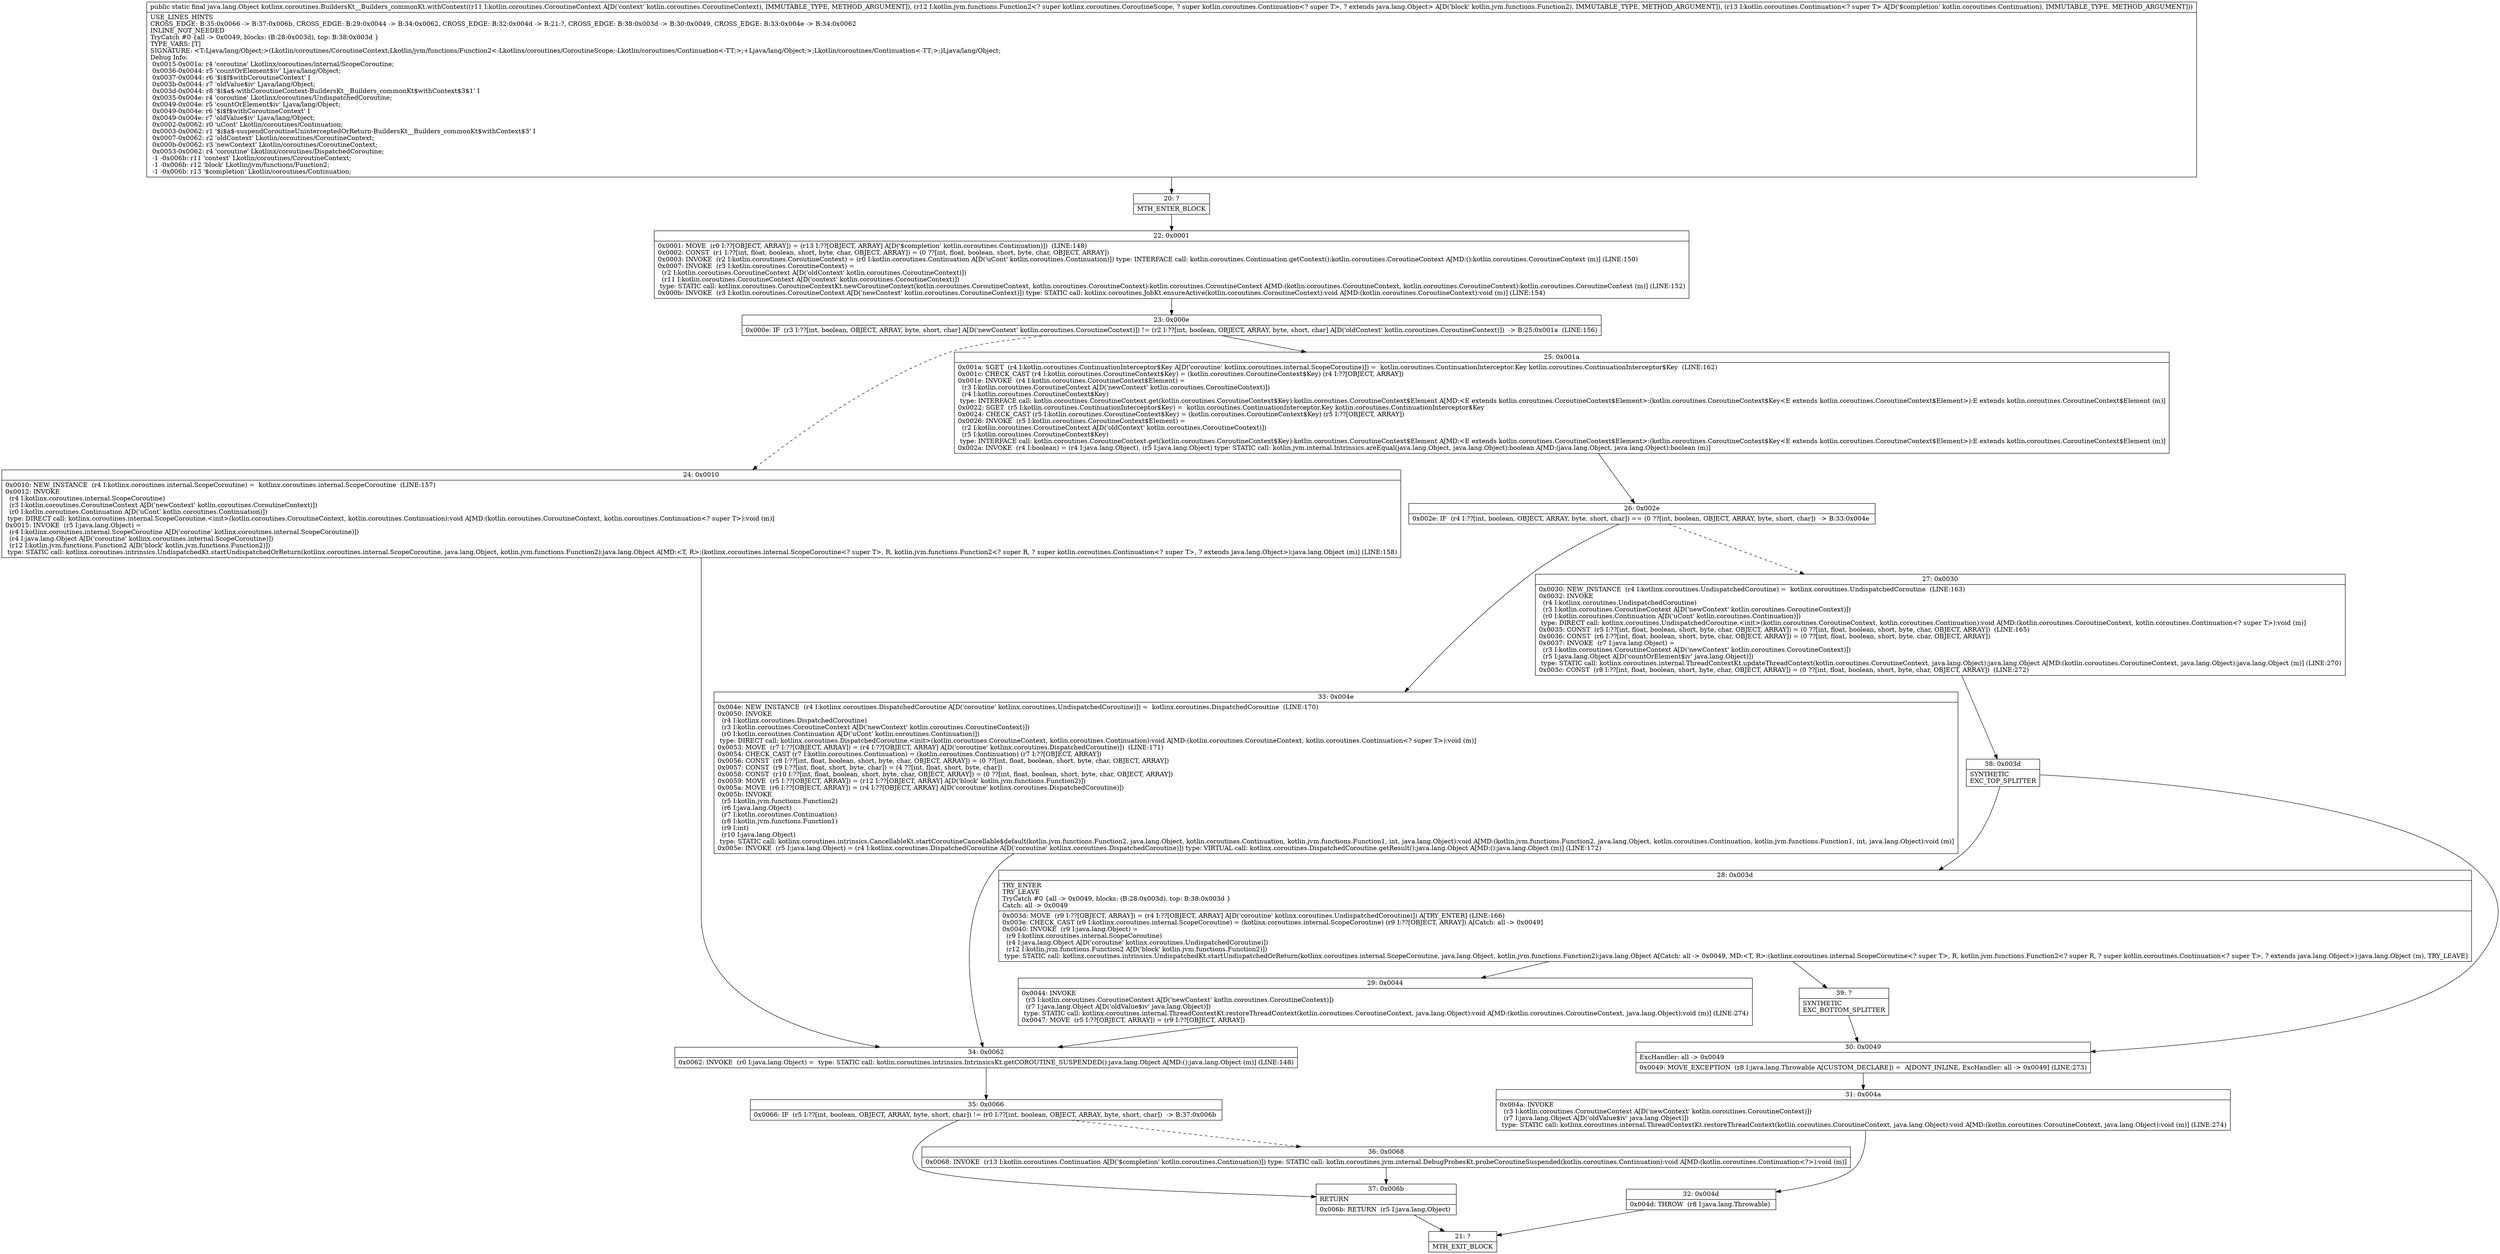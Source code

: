 digraph "CFG forkotlinx.coroutines.BuildersKt__Builders_commonKt.withContext(Lkotlin\/coroutines\/CoroutineContext;Lkotlin\/jvm\/functions\/Function2;Lkotlin\/coroutines\/Continuation;)Ljava\/lang\/Object;" {
Node_20 [shape=record,label="{20\:\ ?|MTH_ENTER_BLOCK\l}"];
Node_22 [shape=record,label="{22\:\ 0x0001|0x0001: MOVE  (r0 I:??[OBJECT, ARRAY]) = (r13 I:??[OBJECT, ARRAY] A[D('$completion' kotlin.coroutines.Continuation)])  (LINE:148)\l0x0002: CONST  (r1 I:??[int, float, boolean, short, byte, char, OBJECT, ARRAY]) = (0 ??[int, float, boolean, short, byte, char, OBJECT, ARRAY]) \l0x0003: INVOKE  (r2 I:kotlin.coroutines.CoroutineContext) = (r0 I:kotlin.coroutines.Continuation A[D('uCont' kotlin.coroutines.Continuation)]) type: INTERFACE call: kotlin.coroutines.Continuation.getContext():kotlin.coroutines.CoroutineContext A[MD:():kotlin.coroutines.CoroutineContext (m)] (LINE:150)\l0x0007: INVOKE  (r3 I:kotlin.coroutines.CoroutineContext) = \l  (r2 I:kotlin.coroutines.CoroutineContext A[D('oldContext' kotlin.coroutines.CoroutineContext)])\l  (r11 I:kotlin.coroutines.CoroutineContext A[D('context' kotlin.coroutines.CoroutineContext)])\l type: STATIC call: kotlinx.coroutines.CoroutineContextKt.newCoroutineContext(kotlin.coroutines.CoroutineContext, kotlin.coroutines.CoroutineContext):kotlin.coroutines.CoroutineContext A[MD:(kotlin.coroutines.CoroutineContext, kotlin.coroutines.CoroutineContext):kotlin.coroutines.CoroutineContext (m)] (LINE:152)\l0x000b: INVOKE  (r3 I:kotlin.coroutines.CoroutineContext A[D('newContext' kotlin.coroutines.CoroutineContext)]) type: STATIC call: kotlinx.coroutines.JobKt.ensureActive(kotlin.coroutines.CoroutineContext):void A[MD:(kotlin.coroutines.CoroutineContext):void (m)] (LINE:154)\l}"];
Node_23 [shape=record,label="{23\:\ 0x000e|0x000e: IF  (r3 I:??[int, boolean, OBJECT, ARRAY, byte, short, char] A[D('newContext' kotlin.coroutines.CoroutineContext)]) != (r2 I:??[int, boolean, OBJECT, ARRAY, byte, short, char] A[D('oldContext' kotlin.coroutines.CoroutineContext)])  \-\> B:25:0x001a  (LINE:156)\l}"];
Node_24 [shape=record,label="{24\:\ 0x0010|0x0010: NEW_INSTANCE  (r4 I:kotlinx.coroutines.internal.ScopeCoroutine) =  kotlinx.coroutines.internal.ScopeCoroutine  (LINE:157)\l0x0012: INVOKE  \l  (r4 I:kotlinx.coroutines.internal.ScopeCoroutine)\l  (r3 I:kotlin.coroutines.CoroutineContext A[D('newContext' kotlin.coroutines.CoroutineContext)])\l  (r0 I:kotlin.coroutines.Continuation A[D('uCont' kotlin.coroutines.Continuation)])\l type: DIRECT call: kotlinx.coroutines.internal.ScopeCoroutine.\<init\>(kotlin.coroutines.CoroutineContext, kotlin.coroutines.Continuation):void A[MD:(kotlin.coroutines.CoroutineContext, kotlin.coroutines.Continuation\<? super T\>):void (m)]\l0x0015: INVOKE  (r5 I:java.lang.Object) = \l  (r4 I:kotlinx.coroutines.internal.ScopeCoroutine A[D('coroutine' kotlinx.coroutines.internal.ScopeCoroutine)])\l  (r4 I:java.lang.Object A[D('coroutine' kotlinx.coroutines.internal.ScopeCoroutine)])\l  (r12 I:kotlin.jvm.functions.Function2 A[D('block' kotlin.jvm.functions.Function2)])\l type: STATIC call: kotlinx.coroutines.intrinsics.UndispatchedKt.startUndispatchedOrReturn(kotlinx.coroutines.internal.ScopeCoroutine, java.lang.Object, kotlin.jvm.functions.Function2):java.lang.Object A[MD:\<T, R\>:(kotlinx.coroutines.internal.ScopeCoroutine\<? super T\>, R, kotlin.jvm.functions.Function2\<? super R, ? super kotlin.coroutines.Continuation\<? super T\>, ? extends java.lang.Object\>):java.lang.Object (m)] (LINE:158)\l}"];
Node_34 [shape=record,label="{34\:\ 0x0062|0x0062: INVOKE  (r0 I:java.lang.Object) =  type: STATIC call: kotlin.coroutines.intrinsics.IntrinsicsKt.getCOROUTINE_SUSPENDED():java.lang.Object A[MD:():java.lang.Object (m)] (LINE:148)\l}"];
Node_35 [shape=record,label="{35\:\ 0x0066|0x0066: IF  (r5 I:??[int, boolean, OBJECT, ARRAY, byte, short, char]) != (r0 I:??[int, boolean, OBJECT, ARRAY, byte, short, char])  \-\> B:37:0x006b \l}"];
Node_36 [shape=record,label="{36\:\ 0x0068|0x0068: INVOKE  (r13 I:kotlin.coroutines.Continuation A[D('$completion' kotlin.coroutines.Continuation)]) type: STATIC call: kotlin.coroutines.jvm.internal.DebugProbesKt.probeCoroutineSuspended(kotlin.coroutines.Continuation):void A[MD:(kotlin.coroutines.Continuation\<?\>):void (m)]\l}"];
Node_37 [shape=record,label="{37\:\ 0x006b|RETURN\l|0x006b: RETURN  (r5 I:java.lang.Object) \l}"];
Node_21 [shape=record,label="{21\:\ ?|MTH_EXIT_BLOCK\l}"];
Node_25 [shape=record,label="{25\:\ 0x001a|0x001a: SGET  (r4 I:kotlin.coroutines.ContinuationInterceptor$Key A[D('coroutine' kotlinx.coroutines.internal.ScopeCoroutine)]) =  kotlin.coroutines.ContinuationInterceptor.Key kotlin.coroutines.ContinuationInterceptor$Key  (LINE:162)\l0x001c: CHECK_CAST (r4 I:kotlin.coroutines.CoroutineContext$Key) = (kotlin.coroutines.CoroutineContext$Key) (r4 I:??[OBJECT, ARRAY]) \l0x001e: INVOKE  (r4 I:kotlin.coroutines.CoroutineContext$Element) = \l  (r3 I:kotlin.coroutines.CoroutineContext A[D('newContext' kotlin.coroutines.CoroutineContext)])\l  (r4 I:kotlin.coroutines.CoroutineContext$Key)\l type: INTERFACE call: kotlin.coroutines.CoroutineContext.get(kotlin.coroutines.CoroutineContext$Key):kotlin.coroutines.CoroutineContext$Element A[MD:\<E extends kotlin.coroutines.CoroutineContext$Element\>:(kotlin.coroutines.CoroutineContext$Key\<E extends kotlin.coroutines.CoroutineContext$Element\>):E extends kotlin.coroutines.CoroutineContext$Element (m)]\l0x0022: SGET  (r5 I:kotlin.coroutines.ContinuationInterceptor$Key) =  kotlin.coroutines.ContinuationInterceptor.Key kotlin.coroutines.ContinuationInterceptor$Key \l0x0024: CHECK_CAST (r5 I:kotlin.coroutines.CoroutineContext$Key) = (kotlin.coroutines.CoroutineContext$Key) (r5 I:??[OBJECT, ARRAY]) \l0x0026: INVOKE  (r5 I:kotlin.coroutines.CoroutineContext$Element) = \l  (r2 I:kotlin.coroutines.CoroutineContext A[D('oldContext' kotlin.coroutines.CoroutineContext)])\l  (r5 I:kotlin.coroutines.CoroutineContext$Key)\l type: INTERFACE call: kotlin.coroutines.CoroutineContext.get(kotlin.coroutines.CoroutineContext$Key):kotlin.coroutines.CoroutineContext$Element A[MD:\<E extends kotlin.coroutines.CoroutineContext$Element\>:(kotlin.coroutines.CoroutineContext$Key\<E extends kotlin.coroutines.CoroutineContext$Element\>):E extends kotlin.coroutines.CoroutineContext$Element (m)]\l0x002a: INVOKE  (r4 I:boolean) = (r4 I:java.lang.Object), (r5 I:java.lang.Object) type: STATIC call: kotlin.jvm.internal.Intrinsics.areEqual(java.lang.Object, java.lang.Object):boolean A[MD:(java.lang.Object, java.lang.Object):boolean (m)]\l}"];
Node_26 [shape=record,label="{26\:\ 0x002e|0x002e: IF  (r4 I:??[int, boolean, OBJECT, ARRAY, byte, short, char]) == (0 ??[int, boolean, OBJECT, ARRAY, byte, short, char])  \-\> B:33:0x004e \l}"];
Node_27 [shape=record,label="{27\:\ 0x0030|0x0030: NEW_INSTANCE  (r4 I:kotlinx.coroutines.UndispatchedCoroutine) =  kotlinx.coroutines.UndispatchedCoroutine  (LINE:163)\l0x0032: INVOKE  \l  (r4 I:kotlinx.coroutines.UndispatchedCoroutine)\l  (r3 I:kotlin.coroutines.CoroutineContext A[D('newContext' kotlin.coroutines.CoroutineContext)])\l  (r0 I:kotlin.coroutines.Continuation A[D('uCont' kotlin.coroutines.Continuation)])\l type: DIRECT call: kotlinx.coroutines.UndispatchedCoroutine.\<init\>(kotlin.coroutines.CoroutineContext, kotlin.coroutines.Continuation):void A[MD:(kotlin.coroutines.CoroutineContext, kotlin.coroutines.Continuation\<? super T\>):void (m)]\l0x0035: CONST  (r5 I:??[int, float, boolean, short, byte, char, OBJECT, ARRAY]) = (0 ??[int, float, boolean, short, byte, char, OBJECT, ARRAY])  (LINE:165)\l0x0036: CONST  (r6 I:??[int, float, boolean, short, byte, char, OBJECT, ARRAY]) = (0 ??[int, float, boolean, short, byte, char, OBJECT, ARRAY]) \l0x0037: INVOKE  (r7 I:java.lang.Object) = \l  (r3 I:kotlin.coroutines.CoroutineContext A[D('newContext' kotlin.coroutines.CoroutineContext)])\l  (r5 I:java.lang.Object A[D('countOrElement$iv' java.lang.Object)])\l type: STATIC call: kotlinx.coroutines.internal.ThreadContextKt.updateThreadContext(kotlin.coroutines.CoroutineContext, java.lang.Object):java.lang.Object A[MD:(kotlin.coroutines.CoroutineContext, java.lang.Object):java.lang.Object (m)] (LINE:270)\l0x003c: CONST  (r8 I:??[int, float, boolean, short, byte, char, OBJECT, ARRAY]) = (0 ??[int, float, boolean, short, byte, char, OBJECT, ARRAY])  (LINE:272)\l}"];
Node_38 [shape=record,label="{38\:\ 0x003d|SYNTHETIC\lEXC_TOP_SPLITTER\l}"];
Node_28 [shape=record,label="{28\:\ 0x003d|TRY_ENTER\lTRY_LEAVE\lTryCatch #0 \{all \-\> 0x0049, blocks: (B:28:0x003d), top: B:38:0x003d \}\lCatch: all \-\> 0x0049\l|0x003d: MOVE  (r9 I:??[OBJECT, ARRAY]) = (r4 I:??[OBJECT, ARRAY] A[D('coroutine' kotlinx.coroutines.UndispatchedCoroutine)]) A[TRY_ENTER] (LINE:166)\l0x003e: CHECK_CAST (r9 I:kotlinx.coroutines.internal.ScopeCoroutine) = (kotlinx.coroutines.internal.ScopeCoroutine) (r9 I:??[OBJECT, ARRAY]) A[Catch: all \-\> 0x0049]\l0x0040: INVOKE  (r9 I:java.lang.Object) = \l  (r9 I:kotlinx.coroutines.internal.ScopeCoroutine)\l  (r4 I:java.lang.Object A[D('coroutine' kotlinx.coroutines.UndispatchedCoroutine)])\l  (r12 I:kotlin.jvm.functions.Function2 A[D('block' kotlin.jvm.functions.Function2)])\l type: STATIC call: kotlinx.coroutines.intrinsics.UndispatchedKt.startUndispatchedOrReturn(kotlinx.coroutines.internal.ScopeCoroutine, java.lang.Object, kotlin.jvm.functions.Function2):java.lang.Object A[Catch: all \-\> 0x0049, MD:\<T, R\>:(kotlinx.coroutines.internal.ScopeCoroutine\<? super T\>, R, kotlin.jvm.functions.Function2\<? super R, ? super kotlin.coroutines.Continuation\<? super T\>, ? extends java.lang.Object\>):java.lang.Object (m), TRY_LEAVE]\l}"];
Node_29 [shape=record,label="{29\:\ 0x0044|0x0044: INVOKE  \l  (r3 I:kotlin.coroutines.CoroutineContext A[D('newContext' kotlin.coroutines.CoroutineContext)])\l  (r7 I:java.lang.Object A[D('oldValue$iv' java.lang.Object)])\l type: STATIC call: kotlinx.coroutines.internal.ThreadContextKt.restoreThreadContext(kotlin.coroutines.CoroutineContext, java.lang.Object):void A[MD:(kotlin.coroutines.CoroutineContext, java.lang.Object):void (m)] (LINE:274)\l0x0047: MOVE  (r5 I:??[OBJECT, ARRAY]) = (r9 I:??[OBJECT, ARRAY]) \l}"];
Node_39 [shape=record,label="{39\:\ ?|SYNTHETIC\lEXC_BOTTOM_SPLITTER\l}"];
Node_30 [shape=record,label="{30\:\ 0x0049|ExcHandler: all \-\> 0x0049\l|0x0049: MOVE_EXCEPTION  (r8 I:java.lang.Throwable A[CUSTOM_DECLARE]) =  A[DONT_INLINE, ExcHandler: all \-\> 0x0049] (LINE:273)\l}"];
Node_31 [shape=record,label="{31\:\ 0x004a|0x004a: INVOKE  \l  (r3 I:kotlin.coroutines.CoroutineContext A[D('newContext' kotlin.coroutines.CoroutineContext)])\l  (r7 I:java.lang.Object A[D('oldValue$iv' java.lang.Object)])\l type: STATIC call: kotlinx.coroutines.internal.ThreadContextKt.restoreThreadContext(kotlin.coroutines.CoroutineContext, java.lang.Object):void A[MD:(kotlin.coroutines.CoroutineContext, java.lang.Object):void (m)] (LINE:274)\l}"];
Node_32 [shape=record,label="{32\:\ 0x004d|0x004d: THROW  (r8 I:java.lang.Throwable) \l}"];
Node_33 [shape=record,label="{33\:\ 0x004e|0x004e: NEW_INSTANCE  (r4 I:kotlinx.coroutines.DispatchedCoroutine A[D('coroutine' kotlinx.coroutines.UndispatchedCoroutine)]) =  kotlinx.coroutines.DispatchedCoroutine  (LINE:170)\l0x0050: INVOKE  \l  (r4 I:kotlinx.coroutines.DispatchedCoroutine)\l  (r3 I:kotlin.coroutines.CoroutineContext A[D('newContext' kotlin.coroutines.CoroutineContext)])\l  (r0 I:kotlin.coroutines.Continuation A[D('uCont' kotlin.coroutines.Continuation)])\l type: DIRECT call: kotlinx.coroutines.DispatchedCoroutine.\<init\>(kotlin.coroutines.CoroutineContext, kotlin.coroutines.Continuation):void A[MD:(kotlin.coroutines.CoroutineContext, kotlin.coroutines.Continuation\<? super T\>):void (m)]\l0x0053: MOVE  (r7 I:??[OBJECT, ARRAY]) = (r4 I:??[OBJECT, ARRAY] A[D('coroutine' kotlinx.coroutines.DispatchedCoroutine)])  (LINE:171)\l0x0054: CHECK_CAST (r7 I:kotlin.coroutines.Continuation) = (kotlin.coroutines.Continuation) (r7 I:??[OBJECT, ARRAY]) \l0x0056: CONST  (r8 I:??[int, float, boolean, short, byte, char, OBJECT, ARRAY]) = (0 ??[int, float, boolean, short, byte, char, OBJECT, ARRAY]) \l0x0057: CONST  (r9 I:??[int, float, short, byte, char]) = (4 ??[int, float, short, byte, char]) \l0x0058: CONST  (r10 I:??[int, float, boolean, short, byte, char, OBJECT, ARRAY]) = (0 ??[int, float, boolean, short, byte, char, OBJECT, ARRAY]) \l0x0059: MOVE  (r5 I:??[OBJECT, ARRAY]) = (r12 I:??[OBJECT, ARRAY] A[D('block' kotlin.jvm.functions.Function2)]) \l0x005a: MOVE  (r6 I:??[OBJECT, ARRAY]) = (r4 I:??[OBJECT, ARRAY] A[D('coroutine' kotlinx.coroutines.DispatchedCoroutine)]) \l0x005b: INVOKE  \l  (r5 I:kotlin.jvm.functions.Function2)\l  (r6 I:java.lang.Object)\l  (r7 I:kotlin.coroutines.Continuation)\l  (r8 I:kotlin.jvm.functions.Function1)\l  (r9 I:int)\l  (r10 I:java.lang.Object)\l type: STATIC call: kotlinx.coroutines.intrinsics.CancellableKt.startCoroutineCancellable$default(kotlin.jvm.functions.Function2, java.lang.Object, kotlin.coroutines.Continuation, kotlin.jvm.functions.Function1, int, java.lang.Object):void A[MD:(kotlin.jvm.functions.Function2, java.lang.Object, kotlin.coroutines.Continuation, kotlin.jvm.functions.Function1, int, java.lang.Object):void (m)]\l0x005e: INVOKE  (r5 I:java.lang.Object) = (r4 I:kotlinx.coroutines.DispatchedCoroutine A[D('coroutine' kotlinx.coroutines.DispatchedCoroutine)]) type: VIRTUAL call: kotlinx.coroutines.DispatchedCoroutine.getResult():java.lang.Object A[MD:():java.lang.Object (m)] (LINE:172)\l}"];
MethodNode[shape=record,label="{public static final java.lang.Object kotlinx.coroutines.BuildersKt__Builders_commonKt.withContext((r11 I:kotlin.coroutines.CoroutineContext A[D('context' kotlin.coroutines.CoroutineContext), IMMUTABLE_TYPE, METHOD_ARGUMENT]), (r12 I:kotlin.jvm.functions.Function2\<? super kotlinx.coroutines.CoroutineScope, ? super kotlin.coroutines.Continuation\<? super T\>, ? extends java.lang.Object\> A[D('block' kotlin.jvm.functions.Function2), IMMUTABLE_TYPE, METHOD_ARGUMENT]), (r13 I:kotlin.coroutines.Continuation\<? super T\> A[D('$completion' kotlin.coroutines.Continuation), IMMUTABLE_TYPE, METHOD_ARGUMENT]))  | USE_LINES_HINTS\lCROSS_EDGE: B:35:0x0066 \-\> B:37:0x006b, CROSS_EDGE: B:29:0x0044 \-\> B:34:0x0062, CROSS_EDGE: B:32:0x004d \-\> B:21:?, CROSS_EDGE: B:38:0x003d \-\> B:30:0x0049, CROSS_EDGE: B:33:0x004e \-\> B:34:0x0062\lINLINE_NOT_NEEDED\lTryCatch #0 \{all \-\> 0x0049, blocks: (B:28:0x003d), top: B:38:0x003d \}\lTYPE_VARS: [T]\lSIGNATURE: \<T:Ljava\/lang\/Object;\>(Lkotlin\/coroutines\/CoroutineContext;Lkotlin\/jvm\/functions\/Function2\<\-Lkotlinx\/coroutines\/CoroutineScope;\-Lkotlin\/coroutines\/Continuation\<\-TT;\>;+Ljava\/lang\/Object;\>;Lkotlin\/coroutines\/Continuation\<\-TT;\>;)Ljava\/lang\/Object;\lDebug Info:\l  0x0015\-0x001a: r4 'coroutine' Lkotlinx\/coroutines\/internal\/ScopeCoroutine;\l  0x0036\-0x0044: r5 'countOrElement$iv' Ljava\/lang\/Object;\l  0x0037\-0x0044: r6 '$i$f$withCoroutineContext' I\l  0x003b\-0x0044: r7 'oldValue$iv' Ljava\/lang\/Object;\l  0x003d\-0x0044: r8 '$i$a$\-withCoroutineContext\-BuildersKt__Builders_commonKt$withContext$3$1' I\l  0x0035\-0x004e: r4 'coroutine' Lkotlinx\/coroutines\/UndispatchedCoroutine;\l  0x0049\-0x004e: r5 'countOrElement$iv' Ljava\/lang\/Object;\l  0x0049\-0x004e: r6 '$i$f$withCoroutineContext' I\l  0x0049\-0x004e: r7 'oldValue$iv' Ljava\/lang\/Object;\l  0x0002\-0x0062: r0 'uCont' Lkotlin\/coroutines\/Continuation;\l  0x0003\-0x0062: r1 '$i$a$\-suspendCoroutineUninterceptedOrReturn\-BuildersKt__Builders_commonKt$withContext$3' I\l  0x0007\-0x0062: r2 'oldContext' Lkotlin\/coroutines\/CoroutineContext;\l  0x000b\-0x0062: r3 'newContext' Lkotlin\/coroutines\/CoroutineContext;\l  0x0053\-0x0062: r4 'coroutine' Lkotlinx\/coroutines\/DispatchedCoroutine;\l  \-1 \-0x006b: r11 'context' Lkotlin\/coroutines\/CoroutineContext;\l  \-1 \-0x006b: r12 'block' Lkotlin\/jvm\/functions\/Function2;\l  \-1 \-0x006b: r13 '$completion' Lkotlin\/coroutines\/Continuation;\l}"];
MethodNode -> Node_20;Node_20 -> Node_22;
Node_22 -> Node_23;
Node_23 -> Node_24[style=dashed];
Node_23 -> Node_25;
Node_24 -> Node_34;
Node_34 -> Node_35;
Node_35 -> Node_36[style=dashed];
Node_35 -> Node_37;
Node_36 -> Node_37;
Node_37 -> Node_21;
Node_25 -> Node_26;
Node_26 -> Node_27[style=dashed];
Node_26 -> Node_33;
Node_27 -> Node_38;
Node_38 -> Node_28;
Node_38 -> Node_30;
Node_28 -> Node_29;
Node_28 -> Node_39;
Node_29 -> Node_34;
Node_39 -> Node_30;
Node_30 -> Node_31;
Node_31 -> Node_32;
Node_32 -> Node_21;
Node_33 -> Node_34;
}

